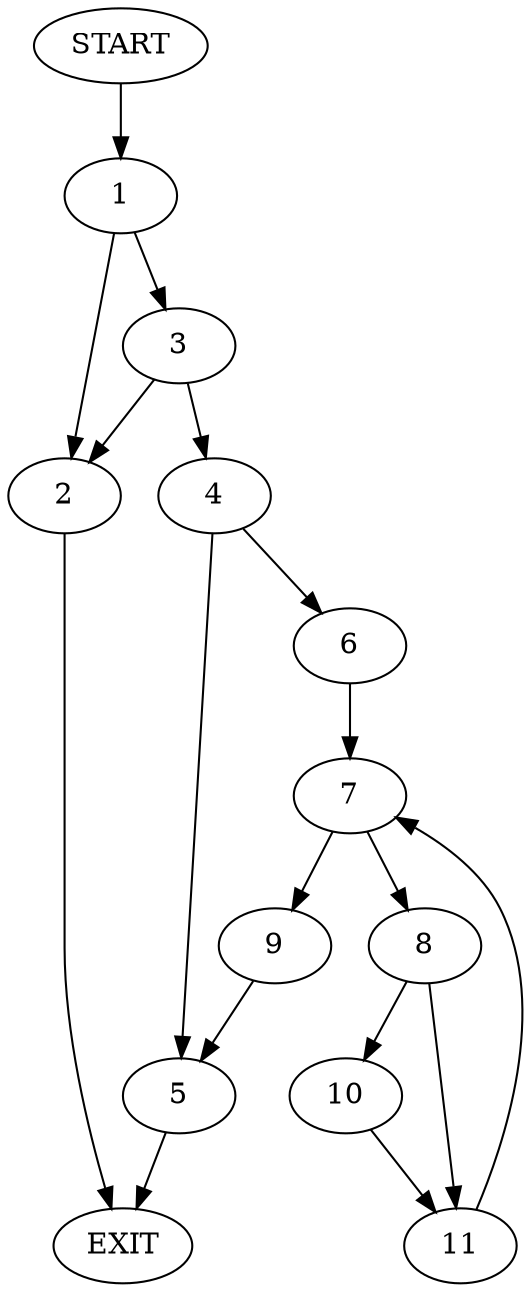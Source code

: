 digraph {
0 [label="START"]
12 [label="EXIT"]
0 -> 1
1 -> 2
1 -> 3
2 -> 12
3 -> 2
3 -> 4
4 -> 5
4 -> 6
5 -> 12
6 -> 7
7 -> 8
7 -> 9
8 -> 10
8 -> 11
9 -> 5
11 -> 7
10 -> 11
}
